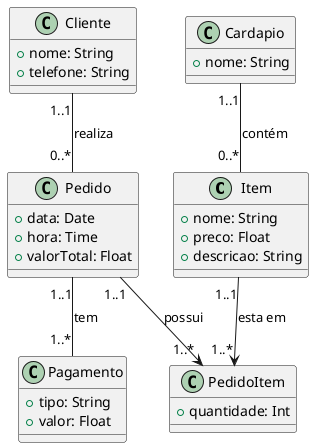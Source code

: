 @startuml DC - Pedidos de Restaurante

class Item {
    +nome: String
    +preco: Float
    +descricao: String
}

class Cardapio {
    +nome: String
}

class PedidoItem {
    +quantidade: Int
}

class Pedido {
    +data: Date
    +hora: Time
    +valorTotal: Float
}

class Pagamento {
    +tipo: String
    +valor: Float
}

class Cliente {
    +nome: String
    +telefone: String
}

Cardapio "1..1" -- "0..*" Item : contém
Pedido "1..1" --> "1..*" PedidoItem : possui
Item "1..1" --> "1..*" PedidoItem : esta em
Cliente "1..1" -- "0..*" Pedido : realiza
Pedido "1..1" -- "1..*" Pagamento : tem
@enduml
